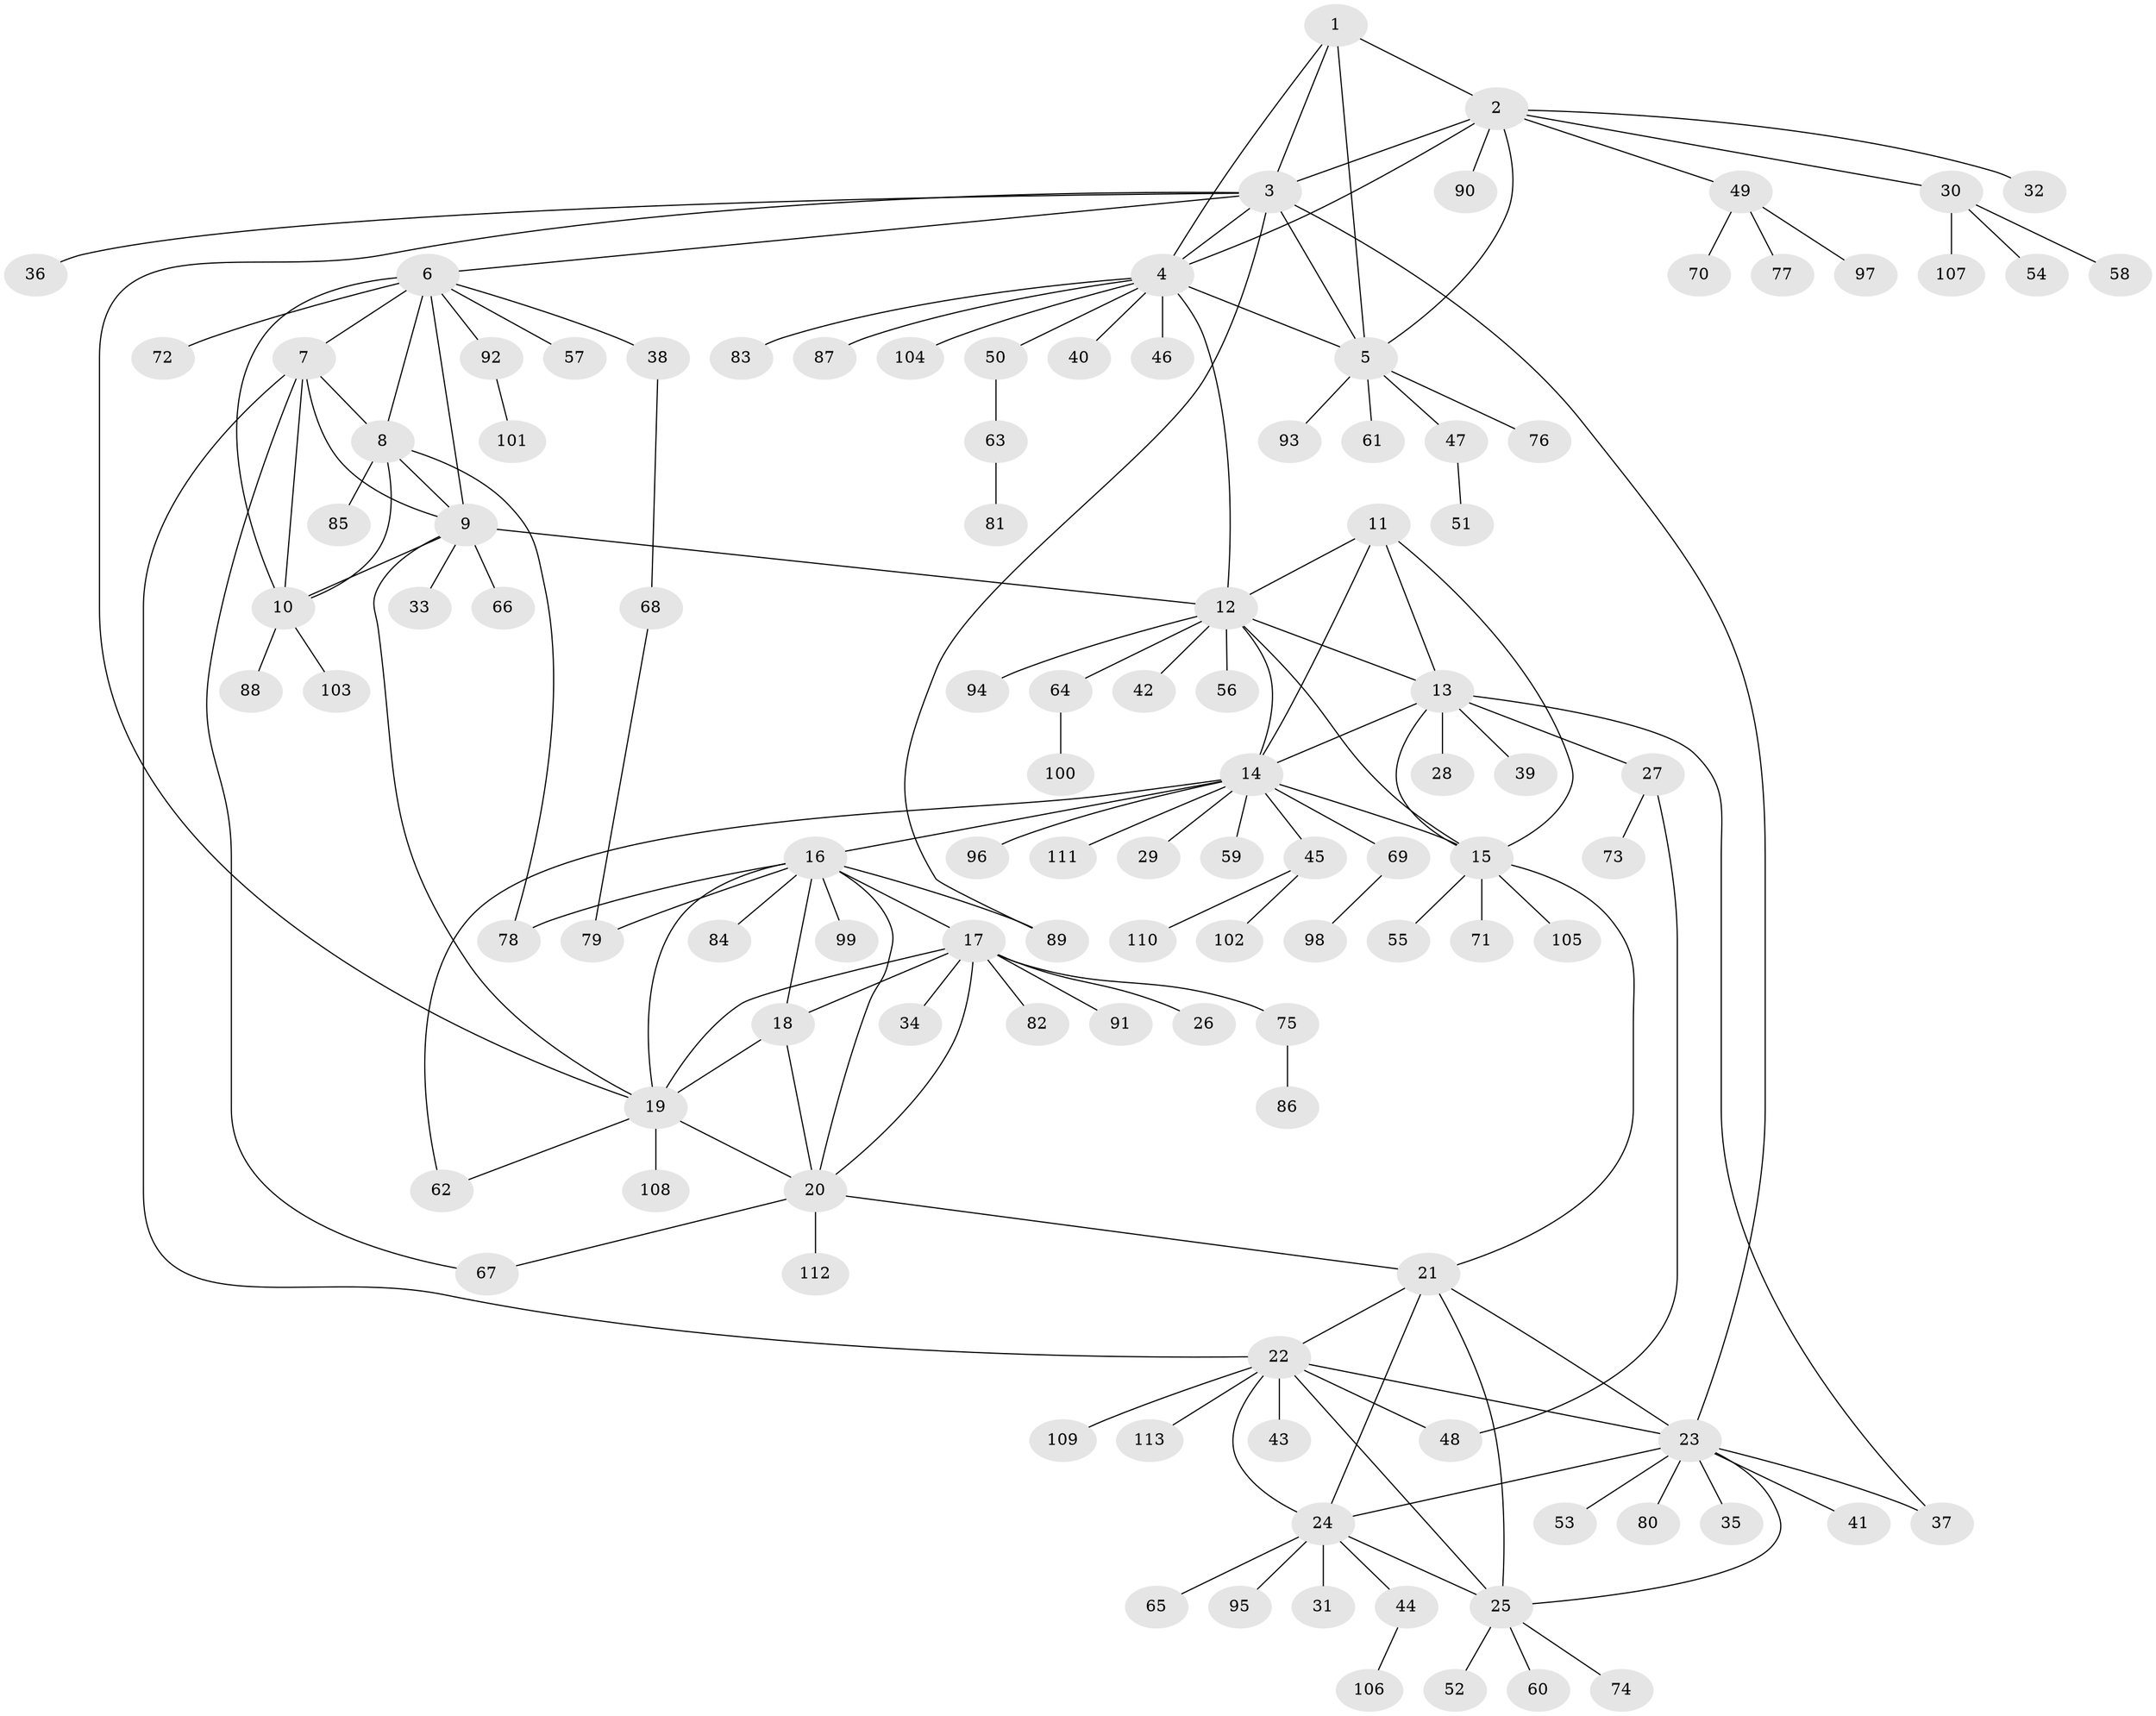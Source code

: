 // Generated by graph-tools (version 1.1) at 2025/02/03/09/25 03:02:43]
// undirected, 113 vertices, 155 edges
graph export_dot {
graph [start="1"]
  node [color=gray90,style=filled];
  1;
  2;
  3;
  4;
  5;
  6;
  7;
  8;
  9;
  10;
  11;
  12;
  13;
  14;
  15;
  16;
  17;
  18;
  19;
  20;
  21;
  22;
  23;
  24;
  25;
  26;
  27;
  28;
  29;
  30;
  31;
  32;
  33;
  34;
  35;
  36;
  37;
  38;
  39;
  40;
  41;
  42;
  43;
  44;
  45;
  46;
  47;
  48;
  49;
  50;
  51;
  52;
  53;
  54;
  55;
  56;
  57;
  58;
  59;
  60;
  61;
  62;
  63;
  64;
  65;
  66;
  67;
  68;
  69;
  70;
  71;
  72;
  73;
  74;
  75;
  76;
  77;
  78;
  79;
  80;
  81;
  82;
  83;
  84;
  85;
  86;
  87;
  88;
  89;
  90;
  91;
  92;
  93;
  94;
  95;
  96;
  97;
  98;
  99;
  100;
  101;
  102;
  103;
  104;
  105;
  106;
  107;
  108;
  109;
  110;
  111;
  112;
  113;
  1 -- 2;
  1 -- 3;
  1 -- 4;
  1 -- 5;
  2 -- 3;
  2 -- 4;
  2 -- 5;
  2 -- 30;
  2 -- 32;
  2 -- 49;
  2 -- 90;
  3 -- 4;
  3 -- 5;
  3 -- 6;
  3 -- 19;
  3 -- 23;
  3 -- 36;
  3 -- 89;
  4 -- 5;
  4 -- 12;
  4 -- 40;
  4 -- 46;
  4 -- 50;
  4 -- 83;
  4 -- 87;
  4 -- 104;
  5 -- 47;
  5 -- 61;
  5 -- 76;
  5 -- 93;
  6 -- 7;
  6 -- 8;
  6 -- 9;
  6 -- 10;
  6 -- 38;
  6 -- 57;
  6 -- 72;
  6 -- 92;
  7 -- 8;
  7 -- 9;
  7 -- 10;
  7 -- 22;
  7 -- 67;
  8 -- 9;
  8 -- 10;
  8 -- 78;
  8 -- 85;
  9 -- 10;
  9 -- 12;
  9 -- 19;
  9 -- 33;
  9 -- 66;
  10 -- 88;
  10 -- 103;
  11 -- 12;
  11 -- 13;
  11 -- 14;
  11 -- 15;
  12 -- 13;
  12 -- 14;
  12 -- 15;
  12 -- 42;
  12 -- 56;
  12 -- 64;
  12 -- 94;
  13 -- 14;
  13 -- 15;
  13 -- 27;
  13 -- 28;
  13 -- 37;
  13 -- 39;
  14 -- 15;
  14 -- 16;
  14 -- 29;
  14 -- 45;
  14 -- 59;
  14 -- 62;
  14 -- 69;
  14 -- 96;
  14 -- 111;
  15 -- 21;
  15 -- 55;
  15 -- 71;
  15 -- 105;
  16 -- 17;
  16 -- 18;
  16 -- 19;
  16 -- 20;
  16 -- 78;
  16 -- 79;
  16 -- 84;
  16 -- 89;
  16 -- 99;
  17 -- 18;
  17 -- 19;
  17 -- 20;
  17 -- 26;
  17 -- 34;
  17 -- 75;
  17 -- 82;
  17 -- 91;
  18 -- 19;
  18 -- 20;
  19 -- 20;
  19 -- 62;
  19 -- 108;
  20 -- 21;
  20 -- 67;
  20 -- 112;
  21 -- 22;
  21 -- 23;
  21 -- 24;
  21 -- 25;
  22 -- 23;
  22 -- 24;
  22 -- 25;
  22 -- 43;
  22 -- 48;
  22 -- 109;
  22 -- 113;
  23 -- 24;
  23 -- 25;
  23 -- 35;
  23 -- 37;
  23 -- 41;
  23 -- 53;
  23 -- 80;
  24 -- 25;
  24 -- 31;
  24 -- 44;
  24 -- 65;
  24 -- 95;
  25 -- 52;
  25 -- 60;
  25 -- 74;
  27 -- 48;
  27 -- 73;
  30 -- 54;
  30 -- 58;
  30 -- 107;
  38 -- 68;
  44 -- 106;
  45 -- 102;
  45 -- 110;
  47 -- 51;
  49 -- 70;
  49 -- 77;
  49 -- 97;
  50 -- 63;
  63 -- 81;
  64 -- 100;
  68 -- 79;
  69 -- 98;
  75 -- 86;
  92 -- 101;
}
